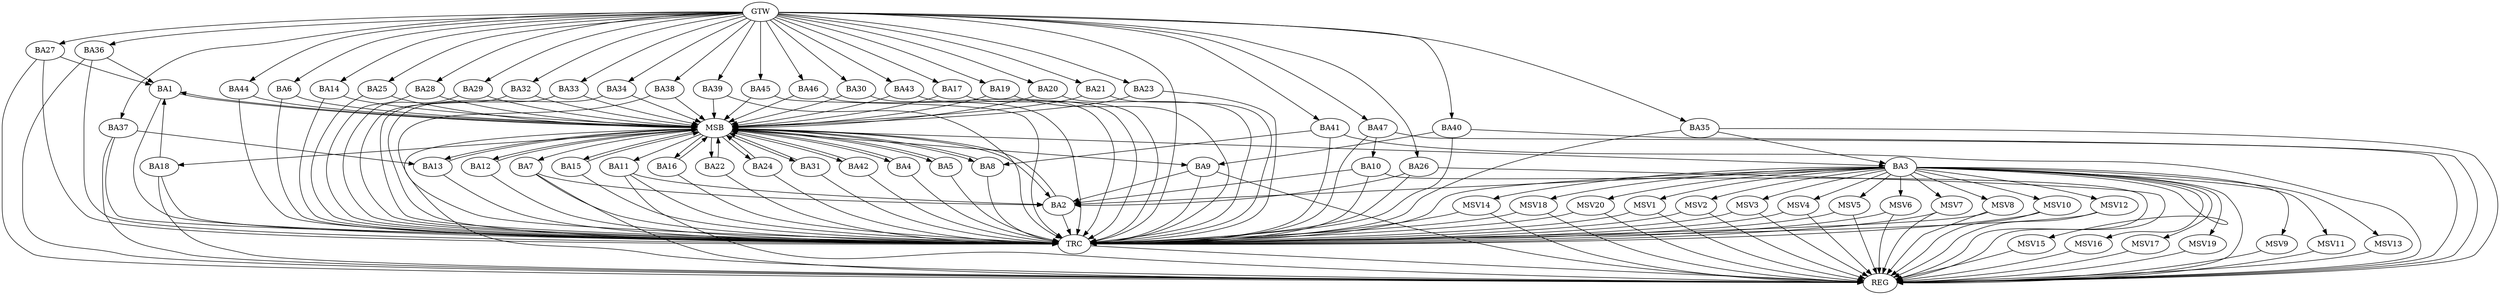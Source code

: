strict digraph G {
  BA1 [ label="BA1" ];
  BA2 [ label="BA2" ];
  BA3 [ label="BA3" ];
  BA4 [ label="BA4" ];
  BA5 [ label="BA5" ];
  BA6 [ label="BA6" ];
  BA7 [ label="BA7" ];
  BA8 [ label="BA8" ];
  BA9 [ label="BA9" ];
  BA10 [ label="BA10" ];
  BA11 [ label="BA11" ];
  BA12 [ label="BA12" ];
  BA13 [ label="BA13" ];
  BA14 [ label="BA14" ];
  BA15 [ label="BA15" ];
  BA16 [ label="BA16" ];
  BA17 [ label="BA17" ];
  BA18 [ label="BA18" ];
  BA19 [ label="BA19" ];
  BA20 [ label="BA20" ];
  BA21 [ label="BA21" ];
  BA22 [ label="BA22" ];
  BA23 [ label="BA23" ];
  BA24 [ label="BA24" ];
  BA25 [ label="BA25" ];
  BA26 [ label="BA26" ];
  BA27 [ label="BA27" ];
  BA28 [ label="BA28" ];
  BA29 [ label="BA29" ];
  BA30 [ label="BA30" ];
  BA31 [ label="BA31" ];
  BA32 [ label="BA32" ];
  BA33 [ label="BA33" ];
  BA34 [ label="BA34" ];
  BA35 [ label="BA35" ];
  BA36 [ label="BA36" ];
  BA37 [ label="BA37" ];
  BA38 [ label="BA38" ];
  BA39 [ label="BA39" ];
  BA40 [ label="BA40" ];
  BA41 [ label="BA41" ];
  BA42 [ label="BA42" ];
  BA43 [ label="BA43" ];
  BA44 [ label="BA44" ];
  BA45 [ label="BA45" ];
  BA46 [ label="BA46" ];
  BA47 [ label="BA47" ];
  GTW [ label="GTW" ];
  REG [ label="REG" ];
  MSB [ label="MSB" ];
  TRC [ label="TRC" ];
  MSV1 [ label="MSV1" ];
  MSV2 [ label="MSV2" ];
  MSV3 [ label="MSV3" ];
  MSV4 [ label="MSV4" ];
  MSV5 [ label="MSV5" ];
  MSV6 [ label="MSV6" ];
  MSV7 [ label="MSV7" ];
  MSV8 [ label="MSV8" ];
  MSV9 [ label="MSV9" ];
  MSV10 [ label="MSV10" ];
  MSV11 [ label="MSV11" ];
  MSV12 [ label="MSV12" ];
  MSV13 [ label="MSV13" ];
  MSV14 [ label="MSV14" ];
  MSV15 [ label="MSV15" ];
  MSV16 [ label="MSV16" ];
  MSV17 [ label="MSV17" ];
  MSV18 [ label="MSV18" ];
  MSV19 [ label="MSV19" ];
  MSV20 [ label="MSV20" ];
  BA3 -> BA2;
  BA7 -> BA2;
  BA9 -> BA2;
  BA10 -> BA2;
  BA11 -> BA2;
  BA18 -> BA1;
  BA26 -> BA2;
  BA27 -> BA1;
  BA35 -> BA3;
  BA36 -> BA1;
  BA37 -> BA13;
  BA40 -> BA9;
  BA41 -> BA8;
  BA47 -> BA10;
  GTW -> BA6;
  GTW -> BA14;
  GTW -> BA17;
  GTW -> BA19;
  GTW -> BA20;
  GTW -> BA21;
  GTW -> BA23;
  GTW -> BA25;
  GTW -> BA26;
  GTW -> BA27;
  GTW -> BA28;
  GTW -> BA29;
  GTW -> BA30;
  GTW -> BA32;
  GTW -> BA33;
  GTW -> BA34;
  GTW -> BA35;
  GTW -> BA36;
  GTW -> BA37;
  GTW -> BA38;
  GTW -> BA39;
  GTW -> BA40;
  GTW -> BA41;
  GTW -> BA43;
  GTW -> BA44;
  GTW -> BA45;
  GTW -> BA46;
  GTW -> BA47;
  BA3 -> REG;
  BA7 -> REG;
  BA9 -> REG;
  BA10 -> REG;
  BA11 -> REG;
  BA18 -> REG;
  BA26 -> REG;
  BA27 -> REG;
  BA35 -> REG;
  BA36 -> REG;
  BA37 -> REG;
  BA40 -> REG;
  BA41 -> REG;
  BA47 -> REG;
  BA1 -> MSB;
  MSB -> BA2;
  MSB -> REG;
  BA2 -> MSB;
  MSB -> BA1;
  BA4 -> MSB;
  BA5 -> MSB;
  BA6 -> MSB;
  BA8 -> MSB;
  MSB -> BA3;
  BA12 -> MSB;
  MSB -> BA5;
  BA13 -> MSB;
  BA14 -> MSB;
  BA15 -> MSB;
  BA16 -> MSB;
  BA17 -> MSB;
  MSB -> BA8;
  BA19 -> MSB;
  MSB -> BA18;
  BA20 -> MSB;
  MSB -> BA11;
  BA21 -> MSB;
  BA22 -> MSB;
  MSB -> BA9;
  BA23 -> MSB;
  MSB -> BA7;
  BA24 -> MSB;
  BA25 -> MSB;
  MSB -> BA24;
  BA28 -> MSB;
  BA29 -> MSB;
  BA30 -> MSB;
  MSB -> BA16;
  BA31 -> MSB;
  BA32 -> MSB;
  MSB -> BA13;
  BA33 -> MSB;
  MSB -> BA31;
  BA34 -> MSB;
  BA38 -> MSB;
  MSB -> BA12;
  BA39 -> MSB;
  MSB -> BA4;
  BA42 -> MSB;
  MSB -> BA15;
  BA43 -> MSB;
  BA44 -> MSB;
  MSB -> BA42;
  BA45 -> MSB;
  BA46 -> MSB;
  MSB -> BA22;
  BA1 -> TRC;
  BA2 -> TRC;
  BA3 -> TRC;
  BA4 -> TRC;
  BA5 -> TRC;
  BA6 -> TRC;
  BA7 -> TRC;
  BA8 -> TRC;
  BA9 -> TRC;
  BA10 -> TRC;
  BA11 -> TRC;
  BA12 -> TRC;
  BA13 -> TRC;
  BA14 -> TRC;
  BA15 -> TRC;
  BA16 -> TRC;
  BA17 -> TRC;
  BA18 -> TRC;
  BA19 -> TRC;
  BA20 -> TRC;
  BA21 -> TRC;
  BA22 -> TRC;
  BA23 -> TRC;
  BA24 -> TRC;
  BA25 -> TRC;
  BA26 -> TRC;
  BA27 -> TRC;
  BA28 -> TRC;
  BA29 -> TRC;
  BA30 -> TRC;
  BA31 -> TRC;
  BA32 -> TRC;
  BA33 -> TRC;
  BA34 -> TRC;
  BA35 -> TRC;
  BA36 -> TRC;
  BA37 -> TRC;
  BA38 -> TRC;
  BA39 -> TRC;
  BA40 -> TRC;
  BA41 -> TRC;
  BA42 -> TRC;
  BA43 -> TRC;
  BA44 -> TRC;
  BA45 -> TRC;
  BA46 -> TRC;
  BA47 -> TRC;
  GTW -> TRC;
  TRC -> REG;
  BA3 -> MSV1;
  BA3 -> MSV2;
  BA3 -> MSV3;
  MSV1 -> REG;
  MSV1 -> TRC;
  MSV2 -> REG;
  MSV2 -> TRC;
  MSV3 -> REG;
  MSV3 -> TRC;
  BA3 -> MSV4;
  BA3 -> MSV5;
  BA3 -> MSV6;
  MSV4 -> REG;
  MSV4 -> TRC;
  MSV5 -> REG;
  MSV5 -> TRC;
  MSV6 -> REG;
  MSV6 -> TRC;
  BA3 -> MSV7;
  BA3 -> MSV8;
  MSV7 -> REG;
  MSV7 -> TRC;
  MSV8 -> REG;
  MSV8 -> TRC;
  BA3 -> MSV9;
  MSV9 -> REG;
  BA3 -> MSV10;
  MSV10 -> REG;
  MSV10 -> TRC;
  BA3 -> MSV11;
  MSV11 -> REG;
  BA3 -> MSV12;
  MSV12 -> REG;
  MSV12 -> TRC;
  BA3 -> MSV13;
  MSV13 -> REG;
  BA3 -> MSV14;
  BA3 -> MSV15;
  MSV14 -> REG;
  MSV14 -> TRC;
  MSV15 -> REG;
  BA3 -> MSV16;
  MSV16 -> REG;
  BA3 -> MSV17;
  MSV17 -> REG;
  BA3 -> MSV18;
  BA3 -> MSV19;
  BA3 -> MSV20;
  MSV18 -> REG;
  MSV18 -> TRC;
  MSV19 -> REG;
  MSV20 -> REG;
  MSV20 -> TRC;
}
